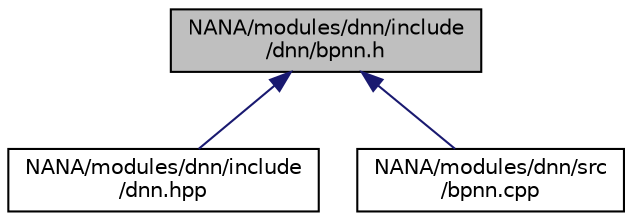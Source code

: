 digraph "NANA/modules/dnn/include/dnn/bpnn.h"
{
 // LATEX_PDF_SIZE
  edge [fontname="Helvetica",fontsize="10",labelfontname="Helvetica",labelfontsize="10"];
  node [fontname="Helvetica",fontsize="10",shape=record];
  Node1 [label="NANA/modules/dnn/include\l/dnn/bpnn.h",height=0.2,width=0.4,color="black", fillcolor="grey75", style="filled", fontcolor="black",tooltip="实现BP神经网络"];
  Node1 -> Node2 [dir="back",color="midnightblue",fontsize="10",style="solid",fontname="Helvetica"];
  Node2 [label="NANA/modules/dnn/include\l/dnn.hpp",height=0.2,width=0.4,color="black", fillcolor="white", style="filled",URL="$dnn_8hpp.html",tooltip="实现深度学习相关算法"];
  Node1 -> Node3 [dir="back",color="midnightblue",fontsize="10",style="solid",fontname="Helvetica"];
  Node3 [label="NANA/modules/dnn/src\l/bpnn.cpp",height=0.2,width=0.4,color="black", fillcolor="white", style="filled",URL="$bpnn_8cpp_source.html",tooltip=" "];
}
